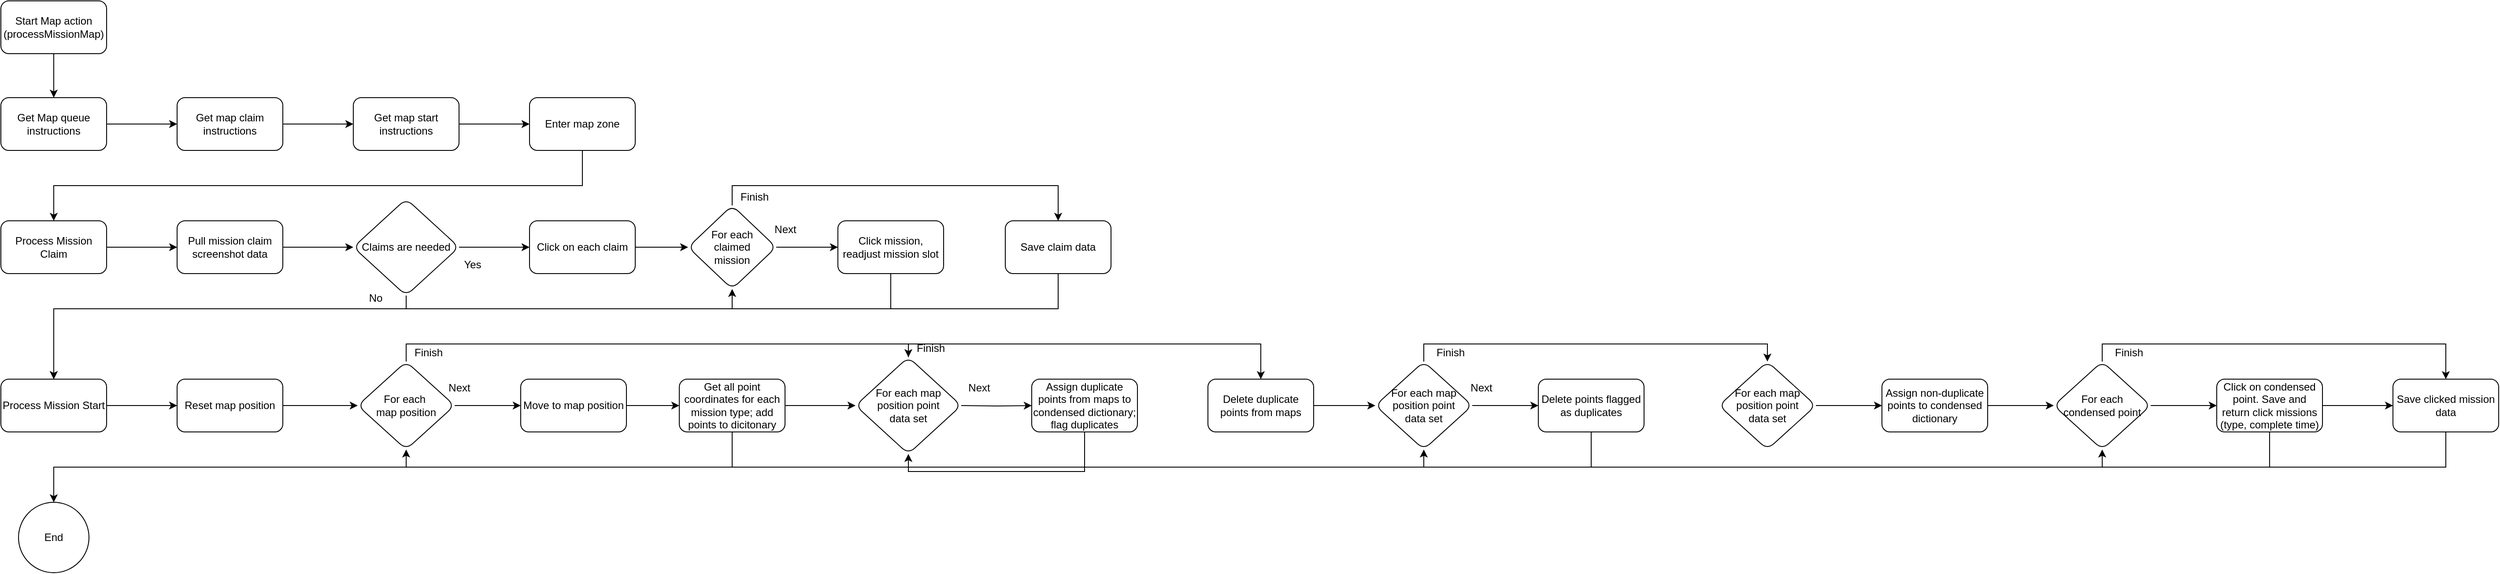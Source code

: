 <mxfile version="14.9.6" type="device"><diagram id="TYNcGYqqbizVpKb6iwh_" name="Page-1"><mxGraphModel dx="2031" dy="1007" grid="1" gridSize="10" guides="1" tooltips="1" connect="1" arrows="1" fold="1" page="1" pageScale="1" pageWidth="850" pageHeight="1100" math="0" shadow="0"><root><mxCell id="0"/><mxCell id="1" parent="0"/><mxCell id="qnwmXptomehSt16jOw6d-3" value="" style="edgeStyle=orthogonalEdgeStyle;rounded=0;orthogonalLoop=1;jettySize=auto;html=1;" edge="1" parent="1" source="qnwmXptomehSt16jOw6d-1" target="qnwmXptomehSt16jOw6d-2"><mxGeometry relative="1" as="geometry"/></mxCell><mxCell id="qnwmXptomehSt16jOw6d-1" value="Start Map action (processMissionMap)" style="rounded=1;whiteSpace=wrap;html=1;" vertex="1" parent="1"><mxGeometry x="360" y="80" width="120" height="60" as="geometry"/></mxCell><mxCell id="qnwmXptomehSt16jOw6d-5" value="" style="edgeStyle=orthogonalEdgeStyle;rounded=0;orthogonalLoop=1;jettySize=auto;html=1;" edge="1" parent="1" source="qnwmXptomehSt16jOw6d-2" target="qnwmXptomehSt16jOw6d-4"><mxGeometry relative="1" as="geometry"/></mxCell><mxCell id="qnwmXptomehSt16jOw6d-2" value="Get Map queue instructions" style="rounded=1;whiteSpace=wrap;html=1;" vertex="1" parent="1"><mxGeometry x="360" y="190" width="120" height="60" as="geometry"/></mxCell><mxCell id="qnwmXptomehSt16jOw6d-7" value="" style="edgeStyle=orthogonalEdgeStyle;rounded=0;orthogonalLoop=1;jettySize=auto;html=1;" edge="1" parent="1" source="qnwmXptomehSt16jOw6d-4" target="qnwmXptomehSt16jOw6d-6"><mxGeometry relative="1" as="geometry"/></mxCell><mxCell id="qnwmXptomehSt16jOw6d-4" value="Get map claim instructions" style="rounded=1;whiteSpace=wrap;html=1;" vertex="1" parent="1"><mxGeometry x="560" y="190" width="120" height="60" as="geometry"/></mxCell><mxCell id="qnwmXptomehSt16jOw6d-11" value="" style="edgeStyle=orthogonalEdgeStyle;rounded=0;orthogonalLoop=1;jettySize=auto;html=1;entryX=0.5;entryY=0;entryDx=0;entryDy=0;exitX=0.5;exitY=1;exitDx=0;exitDy=0;" edge="1" parent="1" source="qnwmXptomehSt16jOw6d-12" target="qnwmXptomehSt16jOw6d-8"><mxGeometry relative="1" as="geometry"><mxPoint x="820" y="330" as="targetPoint"/><Array as="points"><mxPoint x="1020" y="290"/><mxPoint x="420" y="290"/></Array></mxGeometry></mxCell><mxCell id="qnwmXptomehSt16jOw6d-13" value="" style="edgeStyle=orthogonalEdgeStyle;rounded=0;orthogonalLoop=1;jettySize=auto;html=1;" edge="1" parent="1" source="qnwmXptomehSt16jOw6d-6" target="qnwmXptomehSt16jOw6d-12"><mxGeometry relative="1" as="geometry"/></mxCell><mxCell id="qnwmXptomehSt16jOw6d-6" value="Get map start instructions" style="rounded=1;whiteSpace=wrap;html=1;" vertex="1" parent="1"><mxGeometry x="760" y="190" width="120" height="60" as="geometry"/></mxCell><mxCell id="qnwmXptomehSt16jOw6d-17" value="" style="edgeStyle=orthogonalEdgeStyle;rounded=0;orthogonalLoop=1;jettySize=auto;html=1;" edge="1" parent="1" source="qnwmXptomehSt16jOw6d-8" target="qnwmXptomehSt16jOw6d-16"><mxGeometry relative="1" as="geometry"/></mxCell><mxCell id="qnwmXptomehSt16jOw6d-8" value="Process Mission Claim" style="rounded=1;whiteSpace=wrap;html=1;" vertex="1" parent="1"><mxGeometry x="360" y="330" width="120" height="60" as="geometry"/></mxCell><mxCell id="qnwmXptomehSt16jOw6d-12" value="Enter map zone" style="rounded=1;whiteSpace=wrap;html=1;" vertex="1" parent="1"><mxGeometry x="960" y="190" width="120" height="60" as="geometry"/></mxCell><mxCell id="qnwmXptomehSt16jOw6d-45" value="" style="edgeStyle=orthogonalEdgeStyle;rounded=0;orthogonalLoop=1;jettySize=auto;html=1;" edge="1" parent="1" source="qnwmXptomehSt16jOw6d-14" target="qnwmXptomehSt16jOw6d-44"><mxGeometry relative="1" as="geometry"/></mxCell><mxCell id="qnwmXptomehSt16jOw6d-14" value="Process Mission Start" style="rounded=1;whiteSpace=wrap;html=1;" vertex="1" parent="1"><mxGeometry x="360" y="510" width="120" height="60" as="geometry"/></mxCell><mxCell id="qnwmXptomehSt16jOw6d-22" value="" style="edgeStyle=orthogonalEdgeStyle;rounded=0;orthogonalLoop=1;jettySize=auto;html=1;" edge="1" parent="1" source="qnwmXptomehSt16jOw6d-16" target="qnwmXptomehSt16jOw6d-21"><mxGeometry relative="1" as="geometry"/></mxCell><mxCell id="qnwmXptomehSt16jOw6d-16" value="Pull mission claim screenshot data" style="rounded=1;whiteSpace=wrap;html=1;" vertex="1" parent="1"><mxGeometry x="560" y="330" width="120" height="60" as="geometry"/></mxCell><mxCell id="qnwmXptomehSt16jOw6d-24" value="" style="edgeStyle=orthogonalEdgeStyle;rounded=0;orthogonalLoop=1;jettySize=auto;html=1;entryX=0.5;entryY=0;entryDx=0;entryDy=0;" edge="1" parent="1" source="qnwmXptomehSt16jOw6d-21" target="qnwmXptomehSt16jOw6d-14"><mxGeometry relative="1" as="geometry"><mxPoint x="820" y="490" as="targetPoint"/><Array as="points"><mxPoint x="820" y="430"/><mxPoint x="420" y="430"/></Array></mxGeometry></mxCell><mxCell id="qnwmXptomehSt16jOw6d-27" value="" style="edgeStyle=orthogonalEdgeStyle;rounded=0;orthogonalLoop=1;jettySize=auto;html=1;" edge="1" parent="1" source="qnwmXptomehSt16jOw6d-21" target="qnwmXptomehSt16jOw6d-26"><mxGeometry relative="1" as="geometry"/></mxCell><mxCell id="qnwmXptomehSt16jOw6d-21" value="Claims are needed" style="rhombus;whiteSpace=wrap;html=1;rounded=1;" vertex="1" parent="1"><mxGeometry x="760" y="305" width="120" height="110" as="geometry"/></mxCell><mxCell id="qnwmXptomehSt16jOw6d-25" value="Yes" style="text;html=1;align=center;verticalAlign=middle;resizable=0;points=[];autosize=1;strokeColor=none;" vertex="1" parent="1"><mxGeometry x="875" y="370" width="40" height="20" as="geometry"/></mxCell><mxCell id="qnwmXptomehSt16jOw6d-32" value="" style="edgeStyle=orthogonalEdgeStyle;rounded=0;orthogonalLoop=1;jettySize=auto;html=1;" edge="1" parent="1" source="qnwmXptomehSt16jOw6d-26" target="qnwmXptomehSt16jOw6d-31"><mxGeometry relative="1" as="geometry"/></mxCell><mxCell id="qnwmXptomehSt16jOw6d-26" value="Click on each claim" style="whiteSpace=wrap;html=1;rounded=1;" vertex="1" parent="1"><mxGeometry x="960" y="330" width="120" height="60" as="geometry"/></mxCell><mxCell id="qnwmXptomehSt16jOw6d-28" value="No" style="text;html=1;align=center;verticalAlign=middle;resizable=0;points=[];autosize=1;strokeColor=none;" vertex="1" parent="1"><mxGeometry x="770" y="407.5" width="30" height="20" as="geometry"/></mxCell><mxCell id="qnwmXptomehSt16jOw6d-34" value="" style="edgeStyle=orthogonalEdgeStyle;rounded=0;orthogonalLoop=1;jettySize=auto;html=1;" edge="1" parent="1" source="qnwmXptomehSt16jOw6d-31" target="qnwmXptomehSt16jOw6d-33"><mxGeometry relative="1" as="geometry"/></mxCell><mxCell id="qnwmXptomehSt16jOw6d-40" value="" style="edgeStyle=orthogonalEdgeStyle;rounded=0;orthogonalLoop=1;jettySize=auto;html=1;" edge="1" parent="1" source="qnwmXptomehSt16jOw6d-31" target="qnwmXptomehSt16jOw6d-39"><mxGeometry relative="1" as="geometry"><Array as="points"><mxPoint x="1190" y="290"/></Array></mxGeometry></mxCell><mxCell id="qnwmXptomehSt16jOw6d-31" value="For each &lt;br&gt;claimed &lt;br&gt;mission" style="rhombus;whiteSpace=wrap;html=1;rounded=1;" vertex="1" parent="1"><mxGeometry x="1140" y="312.5" width="100" height="95" as="geometry"/></mxCell><mxCell id="qnwmXptomehSt16jOw6d-38" value="" style="edgeStyle=orthogonalEdgeStyle;rounded=0;orthogonalLoop=1;jettySize=auto;html=1;exitX=0.5;exitY=1;exitDx=0;exitDy=0;entryX=0.5;entryY=1;entryDx=0;entryDy=0;" edge="1" parent="1" source="qnwmXptomehSt16jOw6d-33" target="qnwmXptomehSt16jOw6d-31"><mxGeometry relative="1" as="geometry"><mxPoint x="1250" y="410" as="targetPoint"/><Array as="points"><mxPoint x="1370" y="430"/><mxPoint x="1190" y="430"/></Array></mxGeometry></mxCell><mxCell id="qnwmXptomehSt16jOw6d-33" value="Click mission, readjust mission slot" style="whiteSpace=wrap;html=1;rounded=1;" vertex="1" parent="1"><mxGeometry x="1310" y="330" width="120" height="60" as="geometry"/></mxCell><mxCell id="qnwmXptomehSt16jOw6d-36" value="Next" style="text;html=1;align=center;verticalAlign=middle;resizable=0;points=[];autosize=1;strokeColor=none;" vertex="1" parent="1"><mxGeometry x="1230" y="330" width="40" height="20" as="geometry"/></mxCell><mxCell id="qnwmXptomehSt16jOw6d-43" value="" style="edgeStyle=orthogonalEdgeStyle;rounded=0;orthogonalLoop=1;jettySize=auto;html=1;entryX=0.5;entryY=0;entryDx=0;entryDy=0;" edge="1" parent="1" source="qnwmXptomehSt16jOw6d-39" target="qnwmXptomehSt16jOw6d-14"><mxGeometry relative="1" as="geometry"><mxPoint x="1560" y="470" as="targetPoint"/><Array as="points"><mxPoint x="1560" y="430"/><mxPoint x="420" y="430"/></Array></mxGeometry></mxCell><mxCell id="qnwmXptomehSt16jOw6d-39" value="Save claim data" style="whiteSpace=wrap;html=1;rounded=1;" vertex="1" parent="1"><mxGeometry x="1500" y="330" width="120" height="60" as="geometry"/></mxCell><mxCell id="qnwmXptomehSt16jOw6d-41" value="Finish" style="text;html=1;align=center;verticalAlign=middle;resizable=0;points=[];autosize=1;strokeColor=none;" vertex="1" parent="1"><mxGeometry x="1190" y="292.5" width="50" height="20" as="geometry"/></mxCell><mxCell id="qnwmXptomehSt16jOw6d-51" value="" style="edgeStyle=orthogonalEdgeStyle;rounded=0;orthogonalLoop=1;jettySize=auto;html=1;" edge="1" parent="1" source="qnwmXptomehSt16jOw6d-44" target="qnwmXptomehSt16jOw6d-50"><mxGeometry relative="1" as="geometry"/></mxCell><mxCell id="qnwmXptomehSt16jOw6d-44" value="Reset map position" style="rounded=1;whiteSpace=wrap;html=1;" vertex="1" parent="1"><mxGeometry x="560" y="510" width="120" height="60" as="geometry"/></mxCell><mxCell id="qnwmXptomehSt16jOw6d-53" value="" style="edgeStyle=orthogonalEdgeStyle;rounded=0;orthogonalLoop=1;jettySize=auto;html=1;" edge="1" parent="1" source="qnwmXptomehSt16jOw6d-50" target="qnwmXptomehSt16jOw6d-52"><mxGeometry relative="1" as="geometry"/></mxCell><mxCell id="qnwmXptomehSt16jOw6d-62" value="" style="edgeStyle=orthogonalEdgeStyle;rounded=0;orthogonalLoop=1;jettySize=auto;html=1;entryX=0.5;entryY=0;entryDx=0;entryDy=0;" edge="1" parent="1" source="qnwmXptomehSt16jOw6d-50" target="qnwmXptomehSt16jOw6d-68"><mxGeometry relative="1" as="geometry"><mxPoint x="1470" y="480" as="targetPoint"/><Array as="points"><mxPoint x="820" y="470"/><mxPoint x="1390" y="470"/></Array></mxGeometry></mxCell><mxCell id="qnwmXptomehSt16jOw6d-50" value="For each&amp;nbsp;&lt;br&gt;map position" style="rhombus;whiteSpace=wrap;html=1;rounded=1;" vertex="1" parent="1"><mxGeometry x="765" y="490" width="110" height="100" as="geometry"/></mxCell><mxCell id="qnwmXptomehSt16jOw6d-55" value="" style="edgeStyle=orthogonalEdgeStyle;rounded=0;orthogonalLoop=1;jettySize=auto;html=1;" edge="1" parent="1" source="qnwmXptomehSt16jOw6d-52" target="qnwmXptomehSt16jOw6d-54"><mxGeometry relative="1" as="geometry"/></mxCell><mxCell id="qnwmXptomehSt16jOw6d-52" value="Move to map position" style="whiteSpace=wrap;html=1;rounded=1;" vertex="1" parent="1"><mxGeometry x="950" y="510" width="120" height="60" as="geometry"/></mxCell><mxCell id="qnwmXptomehSt16jOw6d-58" value="" style="edgeStyle=orthogonalEdgeStyle;rounded=0;orthogonalLoop=1;jettySize=auto;html=1;entryX=0.5;entryY=1;entryDx=0;entryDy=0;" edge="1" parent="1" source="qnwmXptomehSt16jOw6d-54" target="qnwmXptomehSt16jOw6d-50"><mxGeometry relative="1" as="geometry"><mxPoint x="1190" y="650" as="targetPoint"/><Array as="points"><mxPoint x="1190" y="610"/><mxPoint x="820" y="610"/></Array></mxGeometry></mxCell><mxCell id="qnwmXptomehSt16jOw6d-65" value="" style="edgeStyle=orthogonalEdgeStyle;rounded=0;orthogonalLoop=1;jettySize=auto;html=1;" edge="1" parent="1" source="qnwmXptomehSt16jOw6d-54"><mxGeometry relative="1" as="geometry"><mxPoint x="1330" y="540" as="targetPoint"/></mxGeometry></mxCell><mxCell id="qnwmXptomehSt16jOw6d-54" value="Get all point coordinates for each mission type; add points to dicitonary" style="whiteSpace=wrap;html=1;rounded=1;" vertex="1" parent="1"><mxGeometry x="1130" y="510" width="120" height="60" as="geometry"/></mxCell><mxCell id="qnwmXptomehSt16jOw6d-56" value="Next" style="text;html=1;align=center;verticalAlign=middle;resizable=0;points=[];autosize=1;strokeColor=none;" vertex="1" parent="1"><mxGeometry x="860" y="510" width="40" height="20" as="geometry"/></mxCell><mxCell id="qnwmXptomehSt16jOw6d-63" value="Finish" style="text;html=1;align=center;verticalAlign=middle;resizable=0;points=[];autosize=1;strokeColor=none;" vertex="1" parent="1"><mxGeometry x="820" y="470" width="50" height="20" as="geometry"/></mxCell><mxCell id="qnwmXptomehSt16jOw6d-67" value="" style="edgeStyle=orthogonalEdgeStyle;rounded=0;orthogonalLoop=1;jettySize=auto;html=1;" edge="1" parent="1" target="qnwmXptomehSt16jOw6d-66"><mxGeometry relative="1" as="geometry"><mxPoint x="1450" y="540" as="sourcePoint"/></mxGeometry></mxCell><mxCell id="qnwmXptomehSt16jOw6d-72" value="" style="edgeStyle=orthogonalEdgeStyle;rounded=0;orthogonalLoop=1;jettySize=auto;html=1;entryX=0.5;entryY=1;entryDx=0;entryDy=0;" edge="1" parent="1" source="qnwmXptomehSt16jOw6d-66" target="qnwmXptomehSt16jOw6d-68"><mxGeometry relative="1" as="geometry"><mxPoint x="1590" y="650" as="targetPoint"/><Array as="points"><mxPoint x="1590" y="615"/><mxPoint x="1390" y="615"/></Array></mxGeometry></mxCell><mxCell id="qnwmXptomehSt16jOw6d-75" value="" style="edgeStyle=orthogonalEdgeStyle;rounded=0;orthogonalLoop=1;jettySize=auto;html=1;exitX=0.5;exitY=0;exitDx=0;exitDy=0;entryX=0.5;entryY=0;entryDx=0;entryDy=0;" edge="1" parent="1" source="qnwmXptomehSt16jOw6d-68" target="qnwmXptomehSt16jOw6d-76"><mxGeometry relative="1" as="geometry"><mxPoint x="1590" y="430" as="targetPoint"/><Array as="points"><mxPoint x="1390" y="470"/><mxPoint x="1790" y="470"/></Array></mxGeometry></mxCell><mxCell id="qnwmXptomehSt16jOw6d-66" value="Assign duplicate points from maps to condensed dictionary; flag duplicates" style="whiteSpace=wrap;html=1;rounded=1;" vertex="1" parent="1"><mxGeometry x="1530" y="510" width="120" height="60" as="geometry"/></mxCell><mxCell id="qnwmXptomehSt16jOw6d-68" value="For each map position point &lt;br&gt;data set" style="rhombus;whiteSpace=wrap;html=1;rounded=1;" vertex="1" parent="1"><mxGeometry x="1330" y="485" width="120" height="110" as="geometry"/></mxCell><mxCell id="qnwmXptomehSt16jOw6d-70" value="Next" style="text;html=1;align=center;verticalAlign=middle;resizable=0;points=[];autosize=1;strokeColor=none;" vertex="1" parent="1"><mxGeometry x="1450" y="510" width="40" height="20" as="geometry"/></mxCell><mxCell id="qnwmXptomehSt16jOw6d-80" value="" style="edgeStyle=orthogonalEdgeStyle;rounded=0;orthogonalLoop=1;jettySize=auto;html=1;" edge="1" parent="1" source="qnwmXptomehSt16jOw6d-76" target="qnwmXptomehSt16jOw6d-79"><mxGeometry relative="1" as="geometry"/></mxCell><mxCell id="qnwmXptomehSt16jOw6d-76" value="Delete duplicate points from maps" style="whiteSpace=wrap;html=1;rounded=1;" vertex="1" parent="1"><mxGeometry x="1730" y="510" width="120" height="60" as="geometry"/></mxCell><mxCell id="qnwmXptomehSt16jOw6d-78" value="Finish" style="text;html=1;align=center;verticalAlign=middle;resizable=0;points=[];autosize=1;strokeColor=none;" vertex="1" parent="1"><mxGeometry x="1390" y="465" width="50" height="20" as="geometry"/></mxCell><mxCell id="qnwmXptomehSt16jOw6d-82" value="" style="edgeStyle=orthogonalEdgeStyle;rounded=0;orthogonalLoop=1;jettySize=auto;html=1;" edge="1" parent="1" source="qnwmXptomehSt16jOw6d-79" target="qnwmXptomehSt16jOw6d-81"><mxGeometry relative="1" as="geometry"/></mxCell><mxCell id="qnwmXptomehSt16jOw6d-87" value="" style="edgeStyle=orthogonalEdgeStyle;rounded=0;orthogonalLoop=1;jettySize=auto;html=1;entryX=0.5;entryY=0;entryDx=0;entryDy=0;" edge="1" parent="1" source="qnwmXptomehSt16jOw6d-79" target="qnwmXptomehSt16jOw6d-91"><mxGeometry relative="1" as="geometry"><mxPoint x="2365" y="510" as="targetPoint"/><Array as="points"><mxPoint x="1975" y="470"/><mxPoint x="2365" y="470"/></Array></mxGeometry></mxCell><mxCell id="qnwmXptomehSt16jOw6d-79" value="For each map position point&lt;br&gt;data set" style="rhombus;whiteSpace=wrap;html=1;rounded=1;" vertex="1" parent="1"><mxGeometry x="1920" y="490" width="110" height="100" as="geometry"/></mxCell><mxCell id="qnwmXptomehSt16jOw6d-85" value="" style="edgeStyle=orthogonalEdgeStyle;rounded=0;orthogonalLoop=1;jettySize=auto;html=1;entryX=0.5;entryY=1;entryDx=0;entryDy=0;" edge="1" parent="1" source="qnwmXptomehSt16jOw6d-81" target="qnwmXptomehSt16jOw6d-79"><mxGeometry relative="1" as="geometry"><mxPoint x="2165" y="650" as="targetPoint"/><Array as="points"><mxPoint x="2165" y="610"/><mxPoint x="1975" y="610"/></Array></mxGeometry></mxCell><mxCell id="qnwmXptomehSt16jOw6d-81" value="Delete points flagged as duplicates" style="whiteSpace=wrap;html=1;rounded=1;" vertex="1" parent="1"><mxGeometry x="2105" y="510" width="120" height="60" as="geometry"/></mxCell><mxCell id="qnwmXptomehSt16jOw6d-83" value="Next" style="text;html=1;align=center;verticalAlign=middle;resizable=0;points=[];autosize=1;strokeColor=none;" vertex="1" parent="1"><mxGeometry x="2020" y="510" width="40" height="20" as="geometry"/></mxCell><mxCell id="qnwmXptomehSt16jOw6d-90" value="Finish" style="text;html=1;align=center;verticalAlign=middle;resizable=0;points=[];autosize=1;strokeColor=none;" vertex="1" parent="1"><mxGeometry x="1980" y="470" width="50" height="20" as="geometry"/></mxCell><mxCell id="qnwmXptomehSt16jOw6d-93" value="" style="edgeStyle=orthogonalEdgeStyle;rounded=0;orthogonalLoop=1;jettySize=auto;html=1;" edge="1" parent="1" source="qnwmXptomehSt16jOw6d-91" target="qnwmXptomehSt16jOw6d-92"><mxGeometry relative="1" as="geometry"/></mxCell><mxCell id="qnwmXptomehSt16jOw6d-91" value="For each map position point&lt;br&gt;data set" style="rhombus;whiteSpace=wrap;html=1;rounded=1;" vertex="1" parent="1"><mxGeometry x="2310" y="490" width="110" height="100" as="geometry"/></mxCell><mxCell id="qnwmXptomehSt16jOw6d-95" value="" style="edgeStyle=orthogonalEdgeStyle;rounded=0;orthogonalLoop=1;jettySize=auto;html=1;entryX=0;entryY=0.5;entryDx=0;entryDy=0;" edge="1" parent="1" source="qnwmXptomehSt16jOw6d-92" target="qnwmXptomehSt16jOw6d-96"><mxGeometry relative="1" as="geometry"><mxPoint x="2715" y="540" as="targetPoint"/></mxGeometry></mxCell><mxCell id="qnwmXptomehSt16jOw6d-92" value="Assign non-duplicate points to condensed dictionary" style="whiteSpace=wrap;html=1;rounded=1;" vertex="1" parent="1"><mxGeometry x="2495" y="510" width="120" height="60" as="geometry"/></mxCell><mxCell id="qnwmXptomehSt16jOw6d-98" value="" style="edgeStyle=orthogonalEdgeStyle;rounded=0;orthogonalLoop=1;jettySize=auto;html=1;" edge="1" parent="1" source="qnwmXptomehSt16jOw6d-96" target="qnwmXptomehSt16jOw6d-97"><mxGeometry relative="1" as="geometry"/></mxCell><mxCell id="qnwmXptomehSt16jOw6d-102" value="" style="edgeStyle=orthogonalEdgeStyle;rounded=0;orthogonalLoop=1;jettySize=auto;html=1;entryX=0.5;entryY=0;entryDx=0;entryDy=0;" edge="1" parent="1" source="qnwmXptomehSt16jOw6d-96" target="qnwmXptomehSt16jOw6d-103"><mxGeometry relative="1" as="geometry"><mxPoint x="2745" y="390" as="targetPoint"/><Array as="points"><mxPoint x="2745" y="470"/><mxPoint x="3135" y="470"/></Array></mxGeometry></mxCell><mxCell id="qnwmXptomehSt16jOw6d-96" value="For each condensed point&lt;br&gt;" style="rhombus;whiteSpace=wrap;html=1;rounded=1;" vertex="1" parent="1"><mxGeometry x="2690" y="490" width="110" height="100" as="geometry"/></mxCell><mxCell id="qnwmXptomehSt16jOw6d-100" value="" style="edgeStyle=orthogonalEdgeStyle;rounded=0;orthogonalLoop=1;jettySize=auto;html=1;entryX=0.5;entryY=1;entryDx=0;entryDy=0;" edge="1" parent="1" source="qnwmXptomehSt16jOw6d-97" target="qnwmXptomehSt16jOw6d-96"><mxGeometry relative="1" as="geometry"><mxPoint x="2935" y="650" as="targetPoint"/><Array as="points"><mxPoint x="2935" y="610"/><mxPoint x="2745" y="610"/></Array></mxGeometry></mxCell><mxCell id="qnwmXptomehSt16jOw6d-104" value="" style="edgeStyle=orthogonalEdgeStyle;rounded=0;orthogonalLoop=1;jettySize=auto;html=1;" edge="1" parent="1" source="qnwmXptomehSt16jOw6d-97" target="qnwmXptomehSt16jOw6d-103"><mxGeometry relative="1" as="geometry"/></mxCell><mxCell id="qnwmXptomehSt16jOw6d-97" value="Click on condensed point. Save and return click missions (type, complete time)" style="whiteSpace=wrap;html=1;rounded=1;" vertex="1" parent="1"><mxGeometry x="2875" y="510" width="120" height="60" as="geometry"/></mxCell><mxCell id="qnwmXptomehSt16jOw6d-107" value="" style="edgeStyle=orthogonalEdgeStyle;rounded=0;orthogonalLoop=1;jettySize=auto;html=1;entryX=0.5;entryY=0;entryDx=0;entryDy=0;" edge="1" parent="1" source="qnwmXptomehSt16jOw6d-103" target="qnwmXptomehSt16jOw6d-108"><mxGeometry relative="1" as="geometry"><mxPoint x="420" y="650" as="targetPoint"/><Array as="points"><mxPoint x="3135" y="610"/><mxPoint x="420" y="610"/></Array></mxGeometry></mxCell><mxCell id="qnwmXptomehSt16jOw6d-103" value="Save clicked mission data" style="whiteSpace=wrap;html=1;rounded=1;" vertex="1" parent="1"><mxGeometry x="3075" y="510" width="120" height="60" as="geometry"/></mxCell><mxCell id="qnwmXptomehSt16jOw6d-105" value="Finish" style="text;html=1;align=center;verticalAlign=middle;resizable=0;points=[];autosize=1;strokeColor=none;" vertex="1" parent="1"><mxGeometry x="2750" y="470" width="50" height="20" as="geometry"/></mxCell><mxCell id="qnwmXptomehSt16jOw6d-108" value="End" style="ellipse;whiteSpace=wrap;html=1;aspect=fixed;" vertex="1" parent="1"><mxGeometry x="380" y="650" width="80" height="80" as="geometry"/></mxCell></root></mxGraphModel></diagram></mxfile>